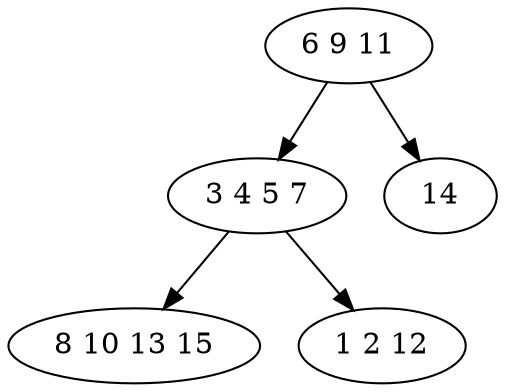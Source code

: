 digraph true_tree {
	"0" -> "1"
	"0" -> "2"
	"1" -> "3"
	"1" -> "4"
	"0" [label="6 9 11"];
	"1" [label="3 4 5 7"];
	"2" [label="14"];
	"3" [label="8 10 13 15"];
	"4" [label="1 2 12"];
}
